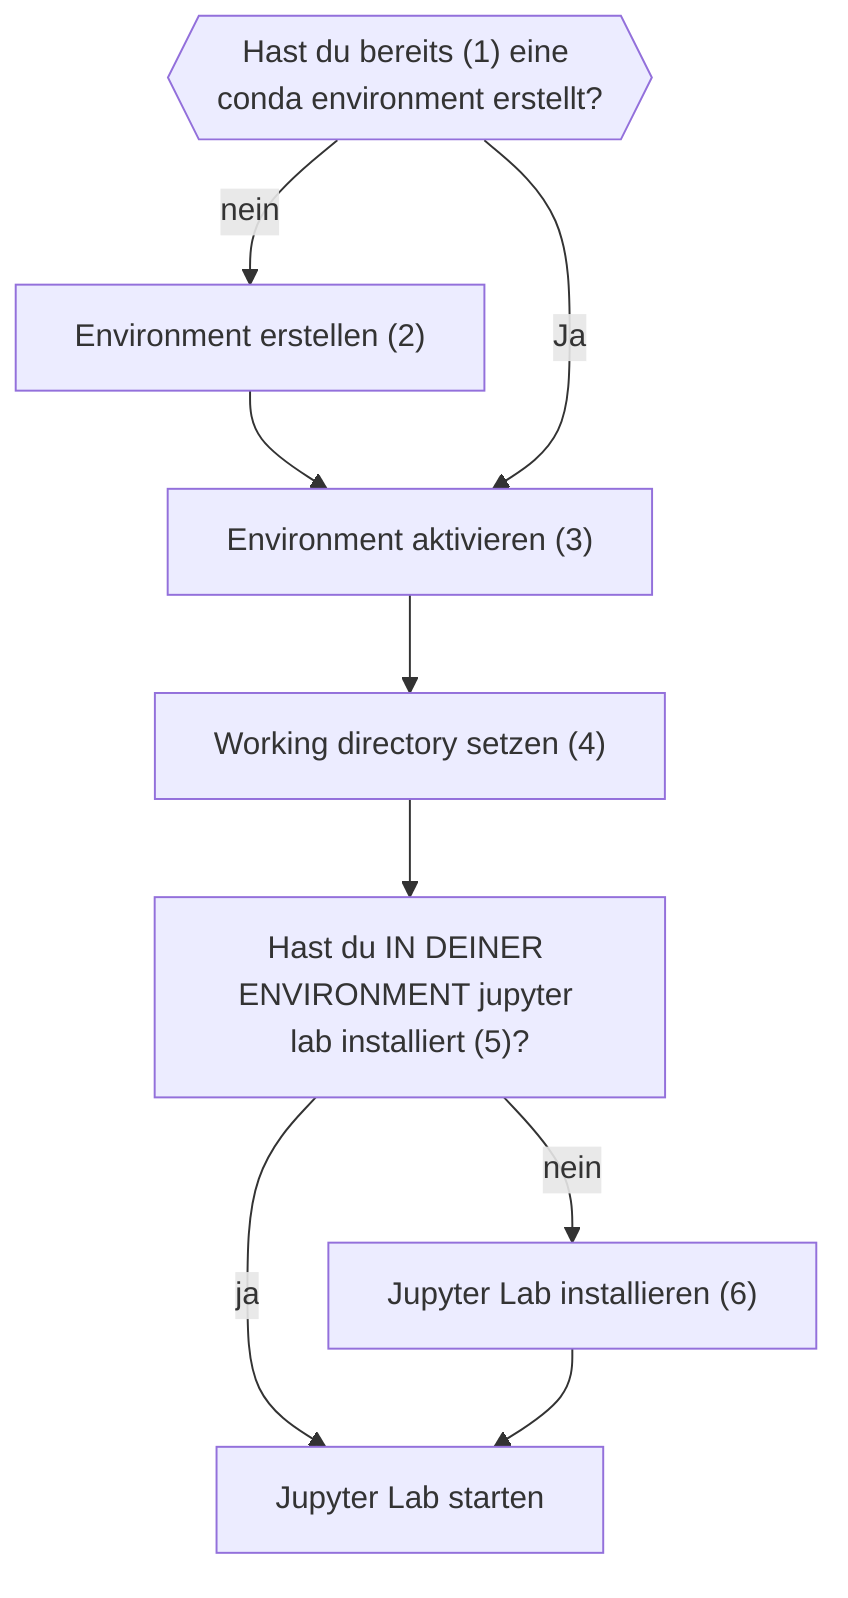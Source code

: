 graph TB
    H{{"Hast du bereits (1) eine conda environment erstellt?"}}
    H --nein--> I["Environment erstellen (2)"]
    I --> J["Environment aktivieren (3)"]
    J --> V["Working directory setzen (4)"]
    H --Ja--> J
    V --> K["Hast du IN DEINER ENVIRONMENT jupyter lab installiert (5)?"]
    K --ja--> L[Jupyter Lab starten]
    K --nein--> M["Jupyter Lab installieren (6)"]
    M --> L